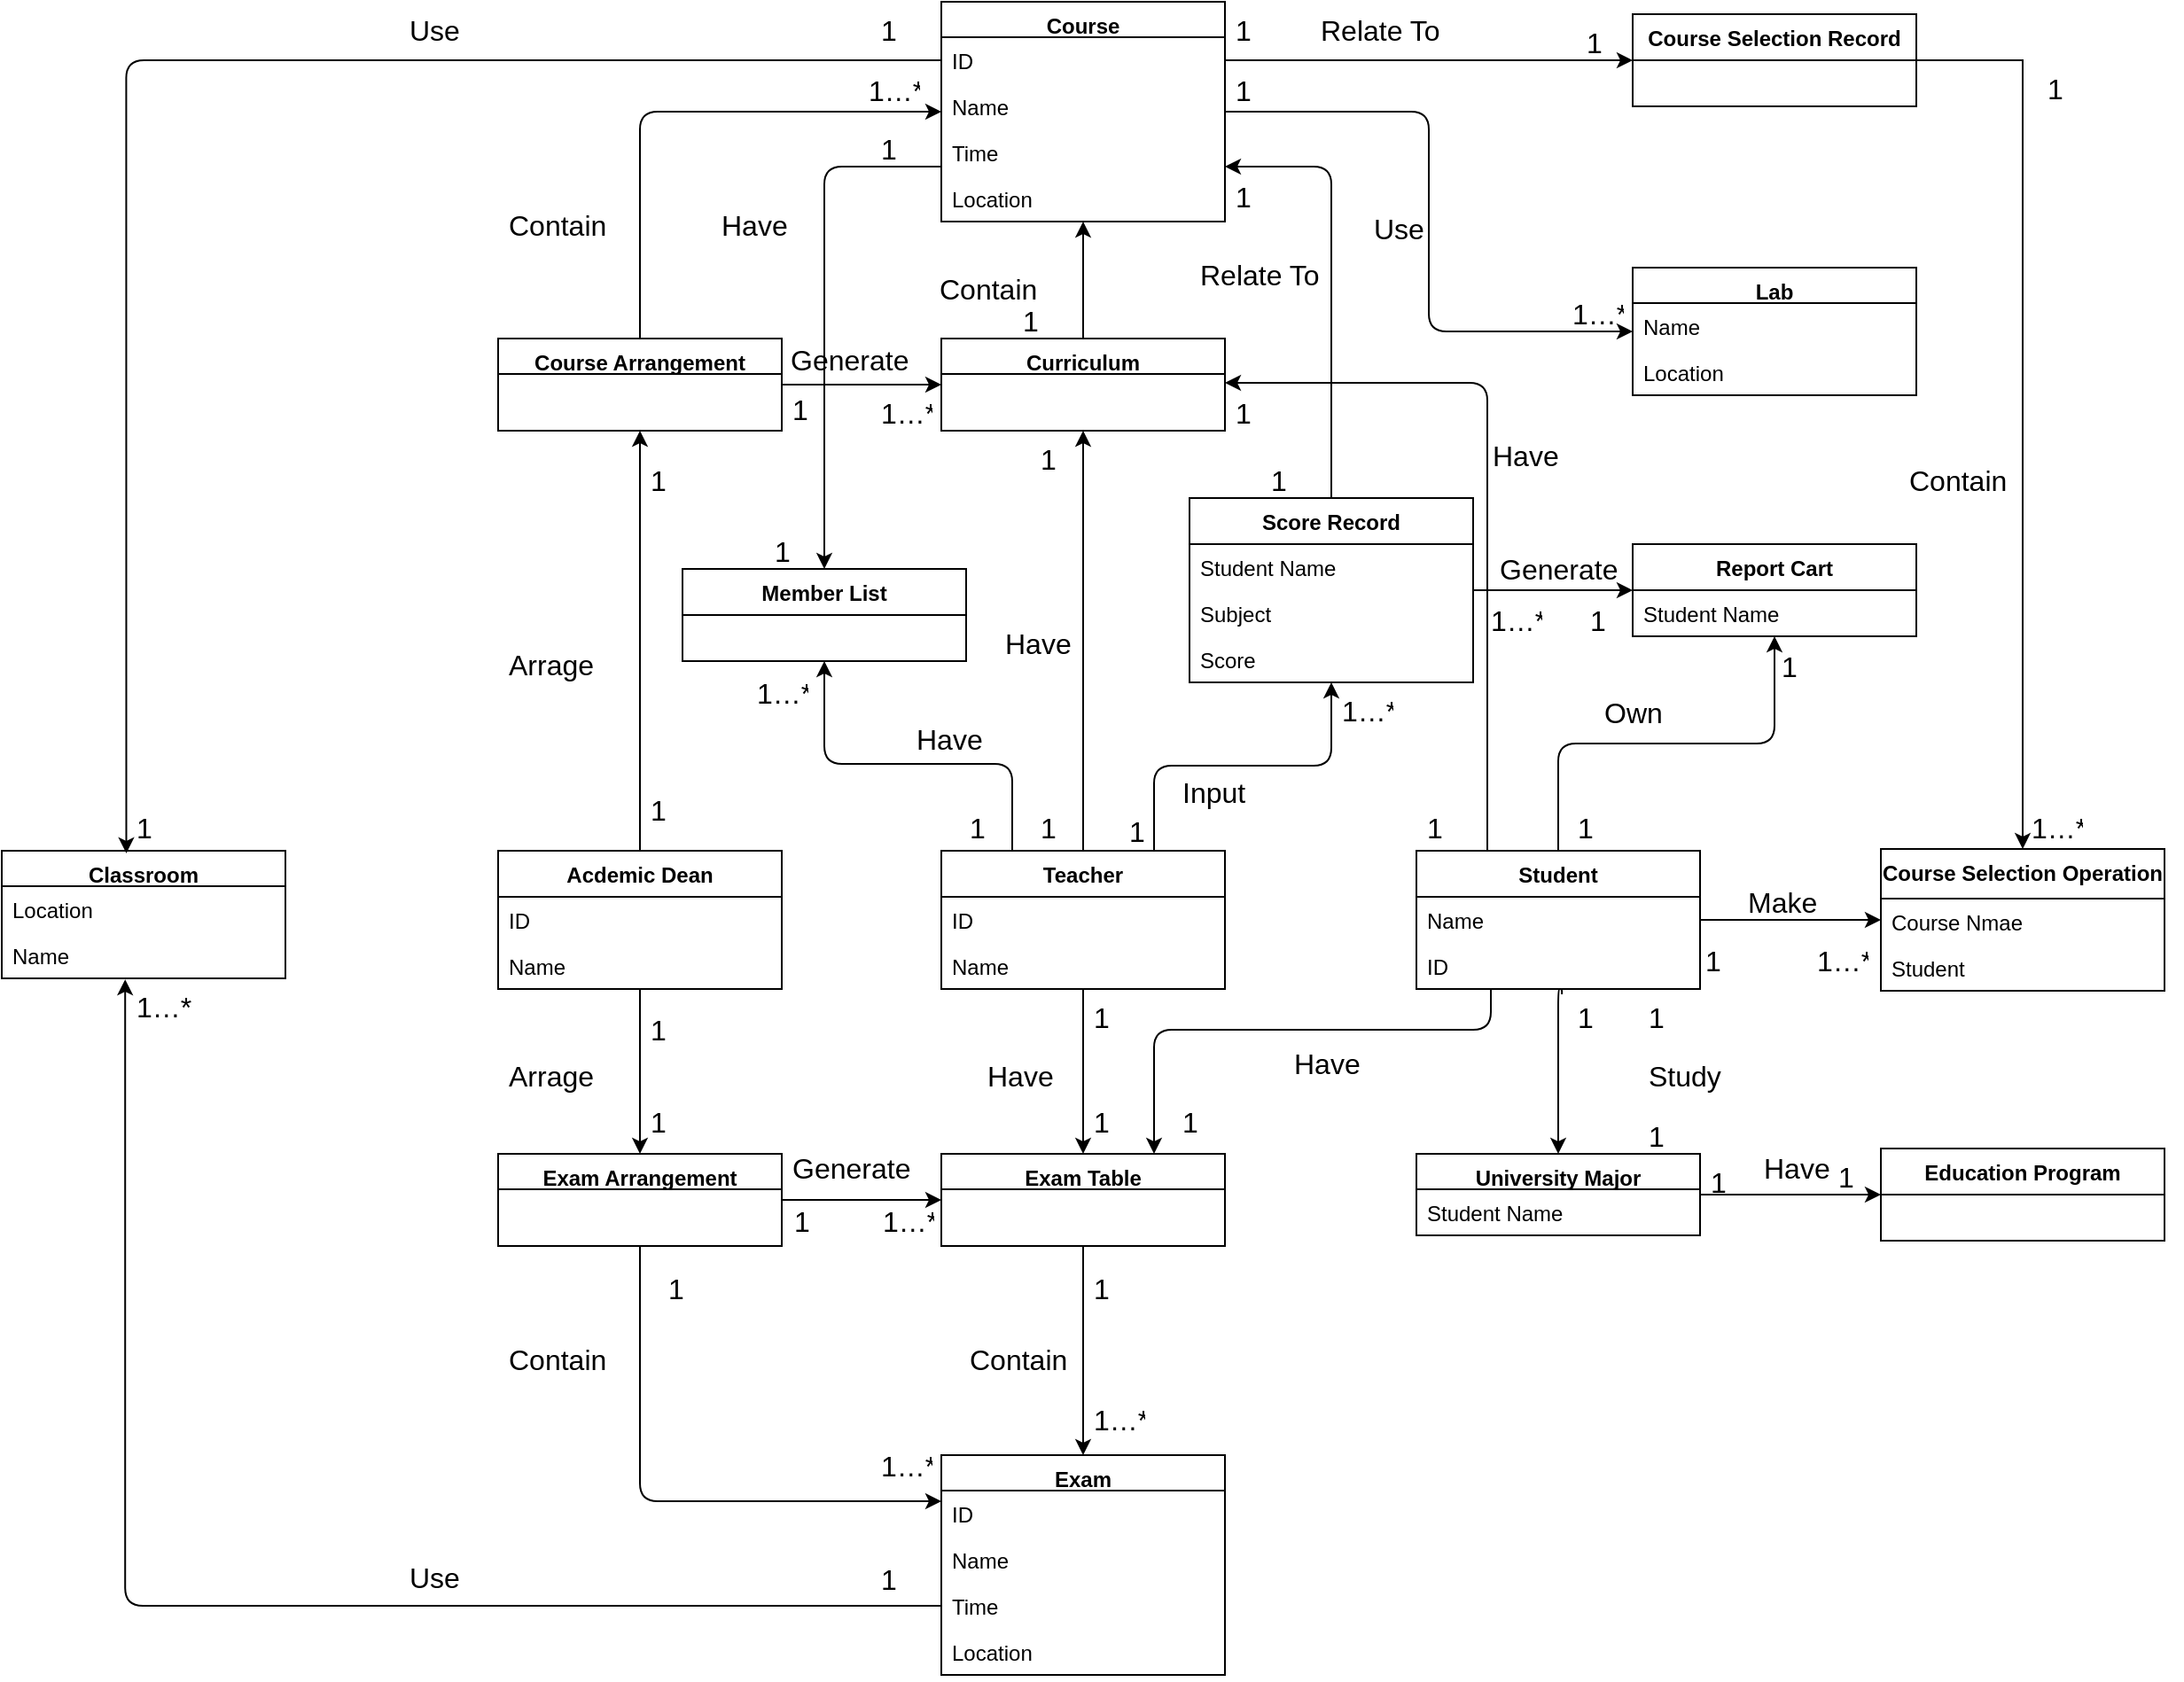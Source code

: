 <mxfile version="14.1.1" type="device" pages="3"><diagram id="dVDLOsT2JPbgpunFo724" name="Page-1"><mxGraphModel dx="833" dy="834" grid="1" gridSize="10" guides="1" tooltips="1" connect="1" arrows="1" fold="1" page="1" pageScale="1" pageWidth="827" pageHeight="1169" math="0" shadow="0"><root><mxCell id="0"/><mxCell id="1" parent="0"/><mxCell id="I5LCLd6X7irmzo5Fj_ic-94" style="edgeStyle=orthogonalEdgeStyle;rounded=1;orthogonalLoop=1;jettySize=auto;html=1;entryX=0.5;entryY=1;entryDx=0;entryDy=0;startArrow=none;startFill=0;" parent="1" source="I5LCLd6X7irmzo5Fj_ic-5" target="I5LCLd6X7irmzo5Fj_ic-20" edge="1"><mxGeometry relative="1" as="geometry"/></mxCell><mxCell id="I5LCLd6X7irmzo5Fj_ic-99" style="edgeStyle=orthogonalEdgeStyle;rounded=1;orthogonalLoop=1;jettySize=auto;html=1;entryX=0.75;entryY=0;entryDx=0;entryDy=0;startArrow=none;startFill=0;" parent="1" source="I5LCLd6X7irmzo5Fj_ic-5" target="I5LCLd6X7irmzo5Fj_ic-81" edge="1"><mxGeometry relative="1" as="geometry"><Array as="points"><mxPoint x="2110" y="660"/><mxPoint x="1920" y="660"/></Array></mxGeometry></mxCell><mxCell id="I5LCLd6X7irmzo5Fj_ic-102" style="edgeStyle=orthogonalEdgeStyle;rounded=1;orthogonalLoop=1;jettySize=auto;html=1;entryX=0;entryY=0.5;entryDx=0;entryDy=0;startArrow=none;startFill=0;" parent="1" source="I5LCLd6X7irmzo5Fj_ic-5" target="I5LCLd6X7irmzo5Fj_ic-15" edge="1"><mxGeometry relative="1" as="geometry"/></mxCell><mxCell id="I5LCLd6X7irmzo5Fj_ic-104" style="edgeStyle=orthogonalEdgeStyle;rounded=1;orthogonalLoop=1;jettySize=auto;html=1;entryX=0.5;entryY=0;entryDx=0;entryDy=0;startArrow=none;startFill=0;exitX=0.513;exitY=1.115;exitDx=0;exitDy=0;exitPerimeter=0;" parent="1" source="I5LCLd6X7irmzo5Fj_ic-133" target="I5LCLd6X7irmzo5Fj_ic-22" edge="1"><mxGeometry relative="1" as="geometry"><Array as="points"><mxPoint x="2150" y="637"/><mxPoint x="2148" y="637"/></Array></mxGeometry></mxCell><mxCell id="I5LCLd6X7irmzo5Fj_ic-5" value="Student" style="swimlane;fontStyle=1;align=center;verticalAlign=top;childLayout=stackLayout;horizontal=1;startSize=26;horizontalStack=0;resizeParent=1;resizeParentMax=0;resizeLast=0;collapsible=1;marginBottom=0;" parent="1" vertex="1"><mxGeometry x="2068" y="559" width="160" height="78" as="geometry"/></mxCell><mxCell id="I5LCLd6X7irmzo5Fj_ic-134" value="Name" style="text;strokeColor=none;fillColor=none;align=left;verticalAlign=top;spacingLeft=4;spacingRight=4;overflow=hidden;rotatable=0;points=[[0,0.5],[1,0.5]];portConstraint=eastwest;" parent="I5LCLd6X7irmzo5Fj_ic-5" vertex="1"><mxGeometry y="26" width="160" height="26" as="geometry"/></mxCell><mxCell id="I5LCLd6X7irmzo5Fj_ic-133" value="ID" style="text;strokeColor=none;fillColor=none;align=left;verticalAlign=top;spacingLeft=4;spacingRight=4;overflow=hidden;rotatable=0;points=[[0,0.5],[1,0.5]];portConstraint=eastwest;" parent="I5LCLd6X7irmzo5Fj_ic-5" vertex="1"><mxGeometry y="52" width="160" height="26" as="geometry"/></mxCell><mxCell id="I5LCLd6X7irmzo5Fj_ic-83" style="edgeStyle=orthogonalEdgeStyle;rounded=1;orthogonalLoop=1;jettySize=auto;html=1;entryX=0.5;entryY=1;entryDx=0;entryDy=0;startArrow=none;startFill=0;" parent="1" source="I5LCLd6X7irmzo5Fj_ic-6" target="I5LCLd6X7irmzo5Fj_ic-59" edge="1"><mxGeometry relative="1" as="geometry"/></mxCell><mxCell id="I5LCLd6X7irmzo5Fj_ic-84" style="edgeStyle=orthogonalEdgeStyle;rounded=1;orthogonalLoop=1;jettySize=auto;html=1;entryX=0.5;entryY=0;entryDx=0;entryDy=0;startArrow=none;startFill=0;" parent="1" source="I5LCLd6X7irmzo5Fj_ic-6" target="I5LCLd6X7irmzo5Fj_ic-13" edge="1"><mxGeometry relative="1" as="geometry"/></mxCell><mxCell id="I5LCLd6X7irmzo5Fj_ic-6" value="Acdemic Dean" style="swimlane;fontStyle=1;align=center;verticalAlign=top;childLayout=stackLayout;horizontal=1;startSize=26;horizontalStack=0;resizeParent=1;resizeParentMax=0;resizeLast=0;collapsible=1;marginBottom=0;" parent="1" vertex="1"><mxGeometry x="1550" y="559" width="160" height="78" as="geometry"/></mxCell><mxCell id="I5LCLd6X7irmzo5Fj_ic-127" value="ID" style="text;strokeColor=none;fillColor=none;align=left;verticalAlign=top;spacingLeft=4;spacingRight=4;overflow=hidden;rotatable=0;points=[[0,0.5],[1,0.5]];portConstraint=eastwest;" parent="I5LCLd6X7irmzo5Fj_ic-6" vertex="1"><mxGeometry y="26" width="160" height="26" as="geometry"/></mxCell><mxCell id="I5LCLd6X7irmzo5Fj_ic-128" value="Name" style="text;strokeColor=none;fillColor=none;align=left;verticalAlign=top;spacingLeft=4;spacingRight=4;overflow=hidden;rotatable=0;points=[[0,0.5],[1,0.5]];portConstraint=eastwest;" parent="I5LCLd6X7irmzo5Fj_ic-6" vertex="1"><mxGeometry y="52" width="160" height="26" as="geometry"/></mxCell><mxCell id="I5LCLd6X7irmzo5Fj_ic-91" style="edgeStyle=orthogonalEdgeStyle;rounded=1;orthogonalLoop=1;jettySize=auto;html=1;entryX=0.5;entryY=1;entryDx=0;entryDy=0;startArrow=none;startFill=0;" parent="1" source="I5LCLd6X7irmzo5Fj_ic-7" target="I5LCLd6X7irmzo5Fj_ic-82" edge="1"><mxGeometry relative="1" as="geometry"><Array as="points"><mxPoint x="1920" y="511"/><mxPoint x="2020" y="511"/></Array></mxGeometry></mxCell><mxCell id="I5LCLd6X7irmzo5Fj_ic-97" style="edgeStyle=orthogonalEdgeStyle;rounded=1;orthogonalLoop=1;jettySize=auto;html=1;entryX=0.5;entryY=1;entryDx=0;entryDy=0;startArrow=none;startFill=0;" parent="1" source="I5LCLd6X7irmzo5Fj_ic-7" target="I5LCLd6X7irmzo5Fj_ic-21" edge="1"><mxGeometry relative="1" as="geometry"><Array as="points"><mxPoint x="1840" y="510"/><mxPoint x="1734" y="510"/></Array></mxGeometry></mxCell><mxCell id="I5LCLd6X7irmzo5Fj_ic-98" style="edgeStyle=orthogonalEdgeStyle;rounded=1;orthogonalLoop=1;jettySize=auto;html=1;startArrow=none;startFill=0;" parent="1" source="I5LCLd6X7irmzo5Fj_ic-7" target="I5LCLd6X7irmzo5Fj_ic-81" edge="1"><mxGeometry relative="1" as="geometry"/></mxCell><mxCell id="I5LCLd6X7irmzo5Fj_ic-110" style="edgeStyle=orthogonalEdgeStyle;rounded=1;orthogonalLoop=1;jettySize=auto;html=1;entryX=0.5;entryY=1;entryDx=0;entryDy=0;startArrow=none;startFill=0;" parent="1" source="I5LCLd6X7irmzo5Fj_ic-7" target="I5LCLd6X7irmzo5Fj_ic-12" edge="1"><mxGeometry relative="1" as="geometry"/></mxCell><mxCell id="I5LCLd6X7irmzo5Fj_ic-7" value="Teacher" style="swimlane;fontStyle=1;align=center;verticalAlign=top;childLayout=stackLayout;horizontal=1;startSize=26;horizontalStack=0;resizeParent=1;resizeParentMax=0;resizeLast=0;collapsible=1;marginBottom=0;" parent="1" vertex="1"><mxGeometry x="1800" y="559" width="160" height="78" as="geometry"/></mxCell><mxCell id="I5LCLd6X7irmzo5Fj_ic-125" value="ID" style="text;strokeColor=none;fillColor=none;align=left;verticalAlign=top;spacingLeft=4;spacingRight=4;overflow=hidden;rotatable=0;points=[[0,0.5],[1,0.5]];portConstraint=eastwest;" parent="I5LCLd6X7irmzo5Fj_ic-7" vertex="1"><mxGeometry y="26" width="160" height="26" as="geometry"/></mxCell><mxCell id="I5LCLd6X7irmzo5Fj_ic-126" value="Name" style="text;strokeColor=none;fillColor=none;align=left;verticalAlign=top;spacingLeft=4;spacingRight=4;overflow=hidden;rotatable=0;points=[[0,0.5],[1,0.5]];portConstraint=eastwest;" parent="I5LCLd6X7irmzo5Fj_ic-7" vertex="1"><mxGeometry y="52" width="160" height="26" as="geometry"/></mxCell><mxCell id="I5LCLd6X7irmzo5Fj_ic-8" value="Classroom" style="swimlane;fontStyle=1;align=center;verticalAlign=top;childLayout=stackLayout;horizontal=1;startSize=20;horizontalStack=0;resizeParent=1;resizeParentMax=0;resizeLast=0;collapsible=1;marginBottom=0;" parent="1" vertex="1"><mxGeometry x="1270" y="559" width="160" height="72" as="geometry"/></mxCell><mxCell id="I5LCLd6X7irmzo5Fj_ic-142" value="Location" style="text;strokeColor=none;fillColor=none;align=left;verticalAlign=top;spacingLeft=4;spacingRight=4;overflow=hidden;rotatable=0;points=[[0,0.5],[1,0.5]];portConstraint=eastwest;" parent="I5LCLd6X7irmzo5Fj_ic-8" vertex="1"><mxGeometry y="20" width="160" height="26" as="geometry"/></mxCell><mxCell id="I5LCLd6X7irmzo5Fj_ic-141" value="Name" style="text;strokeColor=none;fillColor=none;align=left;verticalAlign=top;spacingLeft=4;spacingRight=4;overflow=hidden;rotatable=0;points=[[0,0.5],[1,0.5]];portConstraint=eastwest;" parent="I5LCLd6X7irmzo5Fj_ic-8" vertex="1"><mxGeometry y="46" width="160" height="26" as="geometry"/></mxCell><mxCell id="I5LCLd6X7irmzo5Fj_ic-9" value="Lab" style="swimlane;fontStyle=1;align=center;verticalAlign=top;childLayout=stackLayout;horizontal=1;startSize=20;horizontalStack=0;resizeParent=1;resizeParentMax=0;resizeLast=0;collapsible=1;marginBottom=0;" parent="1" vertex="1"><mxGeometry x="2190" y="230" width="160" height="72" as="geometry"/></mxCell><mxCell id="I5LCLd6X7irmzo5Fj_ic-124" value="Name" style="text;strokeColor=none;fillColor=none;align=left;verticalAlign=top;spacingLeft=4;spacingRight=4;overflow=hidden;rotatable=0;points=[[0,0.5],[1,0.5]];portConstraint=eastwest;" parent="I5LCLd6X7irmzo5Fj_ic-9" vertex="1"><mxGeometry y="20" width="160" height="26" as="geometry"/></mxCell><mxCell id="I5LCLd6X7irmzo5Fj_ic-118" value="Location" style="text;strokeColor=none;fillColor=none;align=left;verticalAlign=top;spacingLeft=4;spacingRight=4;overflow=hidden;rotatable=0;points=[[0,0.5],[1,0.5]];portConstraint=eastwest;" parent="I5LCLd6X7irmzo5Fj_ic-9" vertex="1"><mxGeometry y="46" width="160" height="26" as="geometry"/></mxCell><mxCell id="I5LCLd6X7irmzo5Fj_ic-105" style="edgeStyle=orthogonalEdgeStyle;rounded=1;orthogonalLoop=1;jettySize=auto;html=1;entryX=0;entryY=0.5;entryDx=0;entryDy=0;startArrow=none;startFill=0;exitX=1;exitY=0.5;exitDx=0;exitDy=0;" parent="1" source="I5LCLd6X7irmzo5Fj_ic-11" target="I5LCLd6X7irmzo5Fj_ic-9" edge="1"><mxGeometry relative="1" as="geometry"/></mxCell><mxCell id="I5LCLd6X7irmzo5Fj_ic-111" style="edgeStyle=orthogonalEdgeStyle;rounded=1;orthogonalLoop=1;jettySize=auto;html=1;exitX=0;exitY=0.75;exitDx=0;exitDy=0;entryX=0.5;entryY=0;entryDx=0;entryDy=0;startArrow=none;startFill=0;" parent="1" source="I5LCLd6X7irmzo5Fj_ic-11" target="I5LCLd6X7irmzo5Fj_ic-21" edge="1"><mxGeometry relative="1" as="geometry"/></mxCell><mxCell id="I5LCLd6X7irmzo5Fj_ic-11" value="Course" style="swimlane;fontStyle=1;align=center;verticalAlign=top;childLayout=stackLayout;horizontal=1;startSize=20;horizontalStack=0;resizeParent=1;resizeParentMax=0;resizeLast=0;collapsible=1;marginBottom=0;" parent="1" vertex="1"><mxGeometry x="1800" y="80" width="160" height="124" as="geometry"/></mxCell><mxCell id="I5LCLd6X7irmzo5Fj_ic-129" value="ID" style="text;strokeColor=none;fillColor=none;align=left;verticalAlign=top;spacingLeft=4;spacingRight=4;overflow=hidden;rotatable=0;points=[[0,0.5],[1,0.5]];portConstraint=eastwest;" parent="I5LCLd6X7irmzo5Fj_ic-11" vertex="1"><mxGeometry y="20" width="160" height="26" as="geometry"/></mxCell><mxCell id="I5LCLd6X7irmzo5Fj_ic-144" value="Name" style="text;strokeColor=none;fillColor=none;align=left;verticalAlign=top;spacingLeft=4;spacingRight=4;overflow=hidden;rotatable=0;points=[[0,0.5],[1,0.5]];portConstraint=eastwest;" parent="I5LCLd6X7irmzo5Fj_ic-11" vertex="1"><mxGeometry y="46" width="160" height="26" as="geometry"/></mxCell><mxCell id="I5LCLd6X7irmzo5Fj_ic-143" value="Time" style="text;strokeColor=none;fillColor=none;align=left;verticalAlign=top;spacingLeft=4;spacingRight=4;overflow=hidden;rotatable=0;points=[[0,0.5],[1,0.5]];portConstraint=eastwest;" parent="I5LCLd6X7irmzo5Fj_ic-11" vertex="1"><mxGeometry y="72" width="160" height="26" as="geometry"/></mxCell><mxCell id="I5LCLd6X7irmzo5Fj_ic-130" value="Location" style="text;strokeColor=none;fillColor=none;align=left;verticalAlign=top;spacingLeft=4;spacingRight=4;overflow=hidden;rotatable=0;points=[[0,0.5],[1,0.5]];portConstraint=eastwest;" parent="I5LCLd6X7irmzo5Fj_ic-11" vertex="1"><mxGeometry y="98" width="160" height="26" as="geometry"/></mxCell><mxCell id="I5LCLd6X7irmzo5Fj_ic-87" style="edgeStyle=orthogonalEdgeStyle;rounded=1;orthogonalLoop=1;jettySize=auto;html=1;entryX=0.5;entryY=1;entryDx=0;entryDy=0;startArrow=none;startFill=0;" parent="1" source="I5LCLd6X7irmzo5Fj_ic-12" target="I5LCLd6X7irmzo5Fj_ic-11" edge="1"><mxGeometry relative="1" as="geometry"/></mxCell><mxCell id="I5LCLd6X7irmzo5Fj_ic-12" value="Curriculum" style="swimlane;fontStyle=1;align=center;verticalAlign=top;childLayout=stackLayout;horizontal=1;startSize=20;horizontalStack=0;resizeParent=1;resizeParentMax=0;resizeLast=0;collapsible=1;marginBottom=0;" parent="1" vertex="1"><mxGeometry x="1800" y="270" width="160" height="52" as="geometry"/></mxCell><mxCell id="I5LCLd6X7irmzo5Fj_ic-86" style="edgeStyle=orthogonalEdgeStyle;rounded=1;orthogonalLoop=1;jettySize=auto;html=1;startArrow=none;startFill=0;exitX=0.5;exitY=1;exitDx=0;exitDy=0;" parent="1" source="I5LCLd6X7irmzo5Fj_ic-13" edge="1"><mxGeometry relative="1" as="geometry"><mxPoint x="1800" y="926" as="targetPoint"/><Array as="points"><mxPoint x="1630" y="926"/><mxPoint x="1800" y="926"/></Array></mxGeometry></mxCell><mxCell id="I5LCLd6X7irmzo5Fj_ic-89" style="edgeStyle=orthogonalEdgeStyle;rounded=1;orthogonalLoop=1;jettySize=auto;html=1;entryX=0;entryY=0.5;entryDx=0;entryDy=0;startArrow=none;startFill=0;" parent="1" source="I5LCLd6X7irmzo5Fj_ic-13" target="I5LCLd6X7irmzo5Fj_ic-81" edge="1"><mxGeometry relative="1" as="geometry"/></mxCell><mxCell id="I5LCLd6X7irmzo5Fj_ic-13" value="Exam Arrangement" style="swimlane;fontStyle=1;align=center;verticalAlign=top;childLayout=stackLayout;horizontal=1;startSize=20;horizontalStack=0;resizeParent=1;resizeParentMax=0;resizeLast=0;collapsible=1;marginBottom=0;" parent="1" vertex="1"><mxGeometry x="1550" y="730" width="160" height="52" as="geometry"/></mxCell><mxCell id="I5LCLd6X7irmzo5Fj_ic-17" value="Education Program" style="swimlane;fontStyle=1;align=center;verticalAlign=top;childLayout=stackLayout;horizontal=1;startSize=26;horizontalStack=0;resizeParent=1;resizeParentMax=0;resizeLast=0;collapsible=1;marginBottom=0;" parent="1" vertex="1"><mxGeometry x="2330" y="727" width="160" height="52" as="geometry"/></mxCell><mxCell id="I5LCLd6X7irmzo5Fj_ic-18" value="Exam" style="swimlane;fontStyle=1;align=center;verticalAlign=top;childLayout=stackLayout;horizontal=1;startSize=20;horizontalStack=0;resizeParent=1;resizeParentMax=0;resizeLast=0;collapsible=1;marginBottom=0;" parent="1" vertex="1"><mxGeometry x="1800" y="900" width="160" height="124" as="geometry"/></mxCell><mxCell id="I5LCLd6X7irmzo5Fj_ic-145" value="ID" style="text;strokeColor=none;fillColor=none;align=left;verticalAlign=top;spacingLeft=4;spacingRight=4;overflow=hidden;rotatable=0;points=[[0,0.5],[1,0.5]];portConstraint=eastwest;" parent="I5LCLd6X7irmzo5Fj_ic-18" vertex="1"><mxGeometry y="20" width="160" height="26" as="geometry"/></mxCell><mxCell id="I5LCLd6X7irmzo5Fj_ic-146" value="Name" style="text;strokeColor=none;fillColor=none;align=left;verticalAlign=top;spacingLeft=4;spacingRight=4;overflow=hidden;rotatable=0;points=[[0,0.5],[1,0.5]];portConstraint=eastwest;" parent="I5LCLd6X7irmzo5Fj_ic-18" vertex="1"><mxGeometry y="46" width="160" height="26" as="geometry"/></mxCell><mxCell id="I5LCLd6X7irmzo5Fj_ic-147" value="Time" style="text;strokeColor=none;fillColor=none;align=left;verticalAlign=top;spacingLeft=4;spacingRight=4;overflow=hidden;rotatable=0;points=[[0,0.5],[1,0.5]];portConstraint=eastwest;" parent="I5LCLd6X7irmzo5Fj_ic-18" vertex="1"><mxGeometry y="72" width="160" height="26" as="geometry"/></mxCell><mxCell id="I5LCLd6X7irmzo5Fj_ic-148" value="Location" style="text;strokeColor=none;fillColor=none;align=left;verticalAlign=top;spacingLeft=4;spacingRight=4;overflow=hidden;rotatable=0;points=[[0,0.5],[1,0.5]];portConstraint=eastwest;" parent="I5LCLd6X7irmzo5Fj_ic-18" vertex="1"><mxGeometry y="98" width="160" height="26" as="geometry"/></mxCell><mxCell id="I5LCLd6X7irmzo5Fj_ic-20" value="Report Cart" style="swimlane;fontStyle=1;align=center;verticalAlign=top;childLayout=stackLayout;horizontal=1;startSize=26;horizontalStack=0;resizeParent=1;resizeParentMax=0;resizeLast=0;collapsible=1;marginBottom=0;" parent="1" vertex="1"><mxGeometry x="2190" y="386" width="160" height="52" as="geometry"/></mxCell><mxCell id="I5LCLd6X7irmzo5Fj_ic-135" value="Student Name" style="text;strokeColor=none;fillColor=none;align=left;verticalAlign=top;spacingLeft=4;spacingRight=4;overflow=hidden;rotatable=0;points=[[0,0.5],[1,0.5]];portConstraint=eastwest;" parent="I5LCLd6X7irmzo5Fj_ic-20" vertex="1"><mxGeometry y="26" width="160" height="26" as="geometry"/></mxCell><mxCell id="I5LCLd6X7irmzo5Fj_ic-21" value="Member List" style="swimlane;fontStyle=1;align=center;verticalAlign=top;childLayout=stackLayout;horizontal=1;startSize=26;horizontalStack=0;resizeParent=1;resizeParentMax=0;resizeLast=0;collapsible=1;marginBottom=0;" parent="1" vertex="1"><mxGeometry x="1654" y="400" width="160" height="52" as="geometry"/></mxCell><mxCell id="I5LCLd6X7irmzo5Fj_ic-101" style="edgeStyle=orthogonalEdgeStyle;rounded=1;orthogonalLoop=1;jettySize=auto;html=1;entryX=0;entryY=0.5;entryDx=0;entryDy=0;startArrow=none;startFill=0;" parent="1" source="I5LCLd6X7irmzo5Fj_ic-22" target="I5LCLd6X7irmzo5Fj_ic-17" edge="1"><mxGeometry relative="1" as="geometry"/></mxCell><mxCell id="I5LCLd6X7irmzo5Fj_ic-22" value="University Major" style="swimlane;fontStyle=1;align=center;verticalAlign=top;childLayout=stackLayout;horizontal=1;startSize=20;horizontalStack=0;resizeParent=1;resizeParentMax=0;resizeLast=0;collapsible=1;marginBottom=0;" parent="1" vertex="1"><mxGeometry x="2068" y="730" width="160" height="46" as="geometry"/></mxCell><mxCell id="I5LCLd6X7irmzo5Fj_ic-149" value="Student Name" style="text;strokeColor=none;fillColor=none;align=left;verticalAlign=top;spacingLeft=4;spacingRight=4;overflow=hidden;rotatable=0;points=[[0,0.5],[1,0.5]];portConstraint=eastwest;" parent="I5LCLd6X7irmzo5Fj_ic-22" vertex="1"><mxGeometry y="20" width="160" height="26" as="geometry"/></mxCell><mxCell id="I5LCLd6X7irmzo5Fj_ic-85" style="edgeStyle=orthogonalEdgeStyle;rounded=1;orthogonalLoop=1;jettySize=auto;html=1;entryX=0;entryY=0.5;entryDx=0;entryDy=0;startArrow=none;startFill=0;exitX=0.5;exitY=0;exitDx=0;exitDy=0;" parent="1" source="I5LCLd6X7irmzo5Fj_ic-59" target="I5LCLd6X7irmzo5Fj_ic-11" edge="1"><mxGeometry relative="1" as="geometry"/></mxCell><mxCell id="I5LCLd6X7irmzo5Fj_ic-90" style="edgeStyle=orthogonalEdgeStyle;rounded=1;orthogonalLoop=1;jettySize=auto;html=1;entryX=0;entryY=0.5;entryDx=0;entryDy=0;startArrow=none;startFill=0;" parent="1" source="I5LCLd6X7irmzo5Fj_ic-59" target="I5LCLd6X7irmzo5Fj_ic-12" edge="1"><mxGeometry relative="1" as="geometry"/></mxCell><mxCell id="I5LCLd6X7irmzo5Fj_ic-59" value="Course Arrangement" style="swimlane;fontStyle=1;align=center;verticalAlign=top;childLayout=stackLayout;horizontal=1;startSize=20;horizontalStack=0;resizeParent=1;resizeParentMax=0;resizeLast=0;collapsible=1;marginBottom=0;" parent="1" vertex="1"><mxGeometry x="1550" y="270" width="160" height="52" as="geometry"/></mxCell><mxCell id="I5LCLd6X7irmzo5Fj_ic-15" value="Course Selection Operation" style="swimlane;fontStyle=1;align=center;verticalAlign=top;childLayout=stackLayout;horizontal=1;startSize=28;horizontalStack=0;resizeParent=1;resizeParentMax=0;resizeLast=0;collapsible=1;marginBottom=0;" parent="1" vertex="1"><mxGeometry x="2330" y="558" width="160" height="80" as="geometry"/></mxCell><mxCell id="I5LCLd6X7irmzo5Fj_ic-139" value="Course Nmae" style="text;strokeColor=none;fillColor=none;align=left;verticalAlign=top;spacingLeft=4;spacingRight=4;overflow=hidden;rotatable=0;points=[[0,0.5],[1,0.5]];portConstraint=eastwest;" parent="I5LCLd6X7irmzo5Fj_ic-15" vertex="1"><mxGeometry y="28" width="160" height="26" as="geometry"/></mxCell><mxCell id="I5LCLd6X7irmzo5Fj_ic-140" value="Student" style="text;strokeColor=none;fillColor=none;align=left;verticalAlign=top;spacingLeft=4;spacingRight=4;overflow=hidden;rotatable=0;points=[[0,0.5],[1,0.5]];portConstraint=eastwest;" parent="I5LCLd6X7irmzo5Fj_ic-15" vertex="1"><mxGeometry y="54" width="160" height="26" as="geometry"/></mxCell><mxCell id="I5LCLd6X7irmzo5Fj_ic-88" style="edgeStyle=orthogonalEdgeStyle;rounded=1;orthogonalLoop=1;jettySize=auto;html=1;entryX=0.5;entryY=0;entryDx=0;entryDy=0;startArrow=none;startFill=0;" parent="1" source="I5LCLd6X7irmzo5Fj_ic-81" target="I5LCLd6X7irmzo5Fj_ic-18" edge="1"><mxGeometry relative="1" as="geometry"/></mxCell><mxCell id="I5LCLd6X7irmzo5Fj_ic-81" value="Exam Table" style="swimlane;fontStyle=1;align=center;verticalAlign=top;childLayout=stackLayout;horizontal=1;startSize=20;horizontalStack=0;resizeParent=1;resizeParentMax=0;resizeLast=0;collapsible=1;marginBottom=0;" parent="1" vertex="1"><mxGeometry x="1800" y="730" width="160" height="52" as="geometry"/></mxCell><mxCell id="I5LCLd6X7irmzo5Fj_ic-93" style="edgeStyle=orthogonalEdgeStyle;rounded=1;orthogonalLoop=1;jettySize=auto;html=1;entryX=0;entryY=0.5;entryDx=0;entryDy=0;startArrow=none;startFill=0;" parent="1" source="I5LCLd6X7irmzo5Fj_ic-82" target="I5LCLd6X7irmzo5Fj_ic-20" edge="1"><mxGeometry relative="1" as="geometry"/></mxCell><mxCell id="I5LCLd6X7irmzo5Fj_ic-112" style="edgeStyle=orthogonalEdgeStyle;rounded=1;orthogonalLoop=1;jettySize=auto;html=1;entryX=1;entryY=0.75;entryDx=0;entryDy=0;startArrow=none;startFill=0;" parent="1" source="I5LCLd6X7irmzo5Fj_ic-82" target="I5LCLd6X7irmzo5Fj_ic-11" edge="1"><mxGeometry relative="1" as="geometry"/></mxCell><mxCell id="I5LCLd6X7irmzo5Fj_ic-82" value="Score Record" style="swimlane;fontStyle=1;align=center;verticalAlign=top;childLayout=stackLayout;horizontal=1;startSize=26;horizontalStack=0;resizeParent=1;resizeParentMax=0;resizeLast=0;collapsible=1;marginBottom=0;" parent="1" vertex="1"><mxGeometry x="1940" y="360" width="160" height="104" as="geometry"/></mxCell><mxCell id="I5LCLd6X7irmzo5Fj_ic-136" value="Student Name" style="text;strokeColor=none;fillColor=none;align=left;verticalAlign=top;spacingLeft=4;spacingRight=4;overflow=hidden;rotatable=0;points=[[0,0.5],[1,0.5]];portConstraint=eastwest;" parent="I5LCLd6X7irmzo5Fj_ic-82" vertex="1"><mxGeometry y="26" width="160" height="26" as="geometry"/></mxCell><mxCell id="I5LCLd6X7irmzo5Fj_ic-137" value="Subject" style="text;strokeColor=none;fillColor=none;align=left;verticalAlign=top;spacingLeft=4;spacingRight=4;overflow=hidden;rotatable=0;points=[[0,0.5],[1,0.5]];portConstraint=eastwest;" parent="I5LCLd6X7irmzo5Fj_ic-82" vertex="1"><mxGeometry y="52" width="160" height="26" as="geometry"/></mxCell><mxCell id="I5LCLd6X7irmzo5Fj_ic-138" value="Score" style="text;strokeColor=none;fillColor=none;align=left;verticalAlign=top;spacingLeft=4;spacingRight=4;overflow=hidden;rotatable=0;points=[[0,0.5],[1,0.5]];portConstraint=eastwest;" parent="I5LCLd6X7irmzo5Fj_ic-82" vertex="1"><mxGeometry y="78" width="160" height="26" as="geometry"/></mxCell><mxCell id="I5LCLd6X7irmzo5Fj_ic-119" style="edgeStyle=orthogonalEdgeStyle;rounded=1;orthogonalLoop=1;jettySize=auto;html=1;startArrow=none;startFill=0;exitX=0.25;exitY=0;exitDx=0;exitDy=0;" parent="1" source="I5LCLd6X7irmzo5Fj_ic-5" edge="1"><mxGeometry relative="1" as="geometry"><mxPoint x="2148.0" y="543.5" as="sourcePoint"/><mxPoint x="1960" y="295" as="targetPoint"/><Array as="points"><mxPoint x="2108" y="295"/><mxPoint x="1960" y="295"/></Array></mxGeometry></mxCell><mxCell id="I5LCLd6X7irmzo5Fj_ic-150" value="Use" style="text;strokeColor=none;fillColor=none;align=left;verticalAlign=top;spacingLeft=4;spacingRight=4;overflow=hidden;rotatable=0;points=[[0,0.5],[1,0.5]];portConstraint=eastwest;fontSize=16;" parent="1" vertex="1"><mxGeometry x="1494" y="80" width="160" height="26" as="geometry"/></mxCell><mxCell id="I5LCLd6X7irmzo5Fj_ic-151" style="edgeStyle=orthogonalEdgeStyle;rounded=1;orthogonalLoop=1;jettySize=auto;html=1;exitX=0;exitY=0.5;exitDx=0;exitDy=0;startArrow=none;startFill=0;fontSize=16;entryX=0.439;entryY=0.02;entryDx=0;entryDy=0;entryPerimeter=0;" parent="1" source="I5LCLd6X7irmzo5Fj_ic-129" target="I5LCLd6X7irmzo5Fj_ic-8" edge="1"><mxGeometry relative="1" as="geometry"><Array as="points"><mxPoint x="1340" y="113"/></Array></mxGeometry></mxCell><mxCell id="I5LCLd6X7irmzo5Fj_ic-152" style="edgeStyle=orthogonalEdgeStyle;rounded=1;orthogonalLoop=1;jettySize=auto;html=1;startArrow=none;startFill=0;fontSize=16;entryX=0.435;entryY=1.022;entryDx=0;entryDy=0;entryPerimeter=0;" parent="1" source="I5LCLd6X7irmzo5Fj_ic-147" target="I5LCLd6X7irmzo5Fj_ic-141" edge="1"><mxGeometry relative="1" as="geometry"><mxPoint x="1340" y="640.0" as="targetPoint"/></mxGeometry></mxCell><mxCell id="I5LCLd6X7irmzo5Fj_ic-153" value="Use" style="text;strokeColor=none;fillColor=none;align=left;verticalAlign=top;spacingLeft=4;spacingRight=4;overflow=hidden;rotatable=0;points=[[0,0.5],[1,0.5]];portConstraint=eastwest;fontSize=16;" parent="1" vertex="1"><mxGeometry x="1494" y="953" width="160" height="26" as="geometry"/></mxCell><mxCell id="I5LCLd6X7irmzo5Fj_ic-155" value="1" style="text;strokeColor=none;fillColor=none;align=left;verticalAlign=top;spacingLeft=4;spacingRight=4;overflow=hidden;rotatable=0;points=[[0,0.5],[1,0.5]];portConstraint=eastwest;fontSize=16;" parent="1" vertex="1"><mxGeometry x="1340" y="530" width="40" height="26" as="geometry"/></mxCell><mxCell id="I5LCLd6X7irmzo5Fj_ic-156" value="1" style="text;strokeColor=none;fillColor=none;align=left;verticalAlign=top;spacingLeft=4;spacingRight=4;overflow=hidden;rotatable=0;points=[[0,0.5],[1,0.5]];portConstraint=eastwest;fontSize=16;" parent="1" vertex="1"><mxGeometry x="1760" y="80" width="40" height="26" as="geometry"/></mxCell><mxCell id="I5LCLd6X7irmzo5Fj_ic-157" value="1" style="text;strokeColor=none;fillColor=none;align=left;verticalAlign=top;spacingLeft=4;spacingRight=4;overflow=hidden;rotatable=0;points=[[0,0.5],[1,0.5]];portConstraint=eastwest;fontSize=16;" parent="1" vertex="1"><mxGeometry x="1760" y="954" width="40" height="26" as="geometry"/></mxCell><mxCell id="I5LCLd6X7irmzo5Fj_ic-158" value="1…*" style="text;strokeColor=none;fillColor=none;align=left;verticalAlign=top;spacingLeft=4;spacingRight=4;overflow=hidden;rotatable=0;points=[[0,0.5],[1,0.5]];portConstraint=eastwest;fontSize=16;" parent="1" vertex="1"><mxGeometry x="1340" y="631" width="70" height="26" as="geometry"/></mxCell><mxCell id="I5LCLd6X7irmzo5Fj_ic-159" value="Contain" style="text;strokeColor=none;fillColor=none;align=left;verticalAlign=top;spacingLeft=4;spacingRight=4;overflow=hidden;rotatable=0;points=[[0,0.5],[1,0.5]];portConstraint=eastwest;fontSize=16;" parent="1" vertex="1"><mxGeometry x="1550" y="190" width="160" height="26" as="geometry"/></mxCell><mxCell id="I5LCLd6X7irmzo5Fj_ic-160" value="Contain" style="text;strokeColor=none;fillColor=none;align=left;verticalAlign=top;spacingLeft=4;spacingRight=4;overflow=hidden;rotatable=0;points=[[0,0.5],[1,0.5]];portConstraint=eastwest;fontSize=16;" parent="1" vertex="1"><mxGeometry x="1550" y="830" width="160" height="26" as="geometry"/></mxCell><mxCell id="I5LCLd6X7irmzo5Fj_ic-161" value="Arrage" style="text;strokeColor=none;fillColor=none;align=left;verticalAlign=top;spacingLeft=4;spacingRight=4;overflow=hidden;rotatable=0;points=[[0,0.5],[1,0.5]];portConstraint=eastwest;fontSize=16;" parent="1" vertex="1"><mxGeometry x="1550" y="438" width="160" height="26" as="geometry"/></mxCell><mxCell id="I5LCLd6X7irmzo5Fj_ic-162" value="Arrage" style="text;strokeColor=none;fillColor=none;align=left;verticalAlign=top;spacingLeft=4;spacingRight=4;overflow=hidden;rotatable=0;points=[[0,0.5],[1,0.5]];portConstraint=eastwest;fontSize=16;" parent="1" vertex="1"><mxGeometry x="1550" y="670" width="160" height="26" as="geometry"/></mxCell><mxCell id="I5LCLd6X7irmzo5Fj_ic-163" value="1…*" style="text;strokeColor=none;fillColor=none;align=left;verticalAlign=top;spacingLeft=4;spacingRight=4;overflow=hidden;rotatable=0;points=[[0,0.5],[1,0.5]];portConstraint=eastwest;fontSize=16;" parent="1" vertex="1"><mxGeometry x="1760" y="890" width="40" height="26" as="geometry"/></mxCell><mxCell id="I5LCLd6X7irmzo5Fj_ic-164" value="1" style="text;strokeColor=none;fillColor=none;align=left;verticalAlign=top;spacingLeft=4;spacingRight=4;overflow=hidden;rotatable=0;points=[[0,0.5],[1,0.5]];portConstraint=eastwest;fontSize=16;" parent="1" vertex="1"><mxGeometry x="1640" y="790" width="40" height="26" as="geometry"/></mxCell><mxCell id="I5LCLd6X7irmzo5Fj_ic-167" value="1…*" style="text;strokeColor=none;fillColor=none;align=left;verticalAlign=top;spacingLeft=4;spacingRight=4;overflow=hidden;rotatable=0;points=[[0,0.5],[1,0.5]];portConstraint=eastwest;fontSize=16;" parent="1" vertex="1"><mxGeometry x="1753" y="114" width="40" height="26" as="geometry"/></mxCell><mxCell id="I5LCLd6X7irmzo5Fj_ic-169" value="1" style="text;strokeColor=none;fillColor=none;align=left;verticalAlign=top;spacingLeft=4;spacingRight=4;overflow=hidden;rotatable=0;points=[[0,0.5],[1,0.5]];portConstraint=eastwest;fontSize=16;" parent="1" vertex="1"><mxGeometry x="1630" y="644" width="40" height="26" as="geometry"/></mxCell><mxCell id="I5LCLd6X7irmzo5Fj_ic-170" value="1" style="text;strokeColor=none;fillColor=none;align=left;verticalAlign=top;spacingLeft=4;spacingRight=4;overflow=hidden;rotatable=0;points=[[0,0.5],[1,0.5]];portConstraint=eastwest;fontSize=16;" parent="1" vertex="1"><mxGeometry x="1630" y="696" width="40" height="26" as="geometry"/></mxCell><mxCell id="I5LCLd6X7irmzo5Fj_ic-171" value="1" style="text;strokeColor=none;fillColor=none;align=left;verticalAlign=top;spacingLeft=4;spacingRight=4;overflow=hidden;rotatable=0;points=[[0,0.5],[1,0.5]];portConstraint=eastwest;fontSize=16;" parent="1" vertex="1"><mxGeometry x="1630" y="334" width="40" height="26" as="geometry"/></mxCell><mxCell id="I5LCLd6X7irmzo5Fj_ic-172" value="1" style="text;strokeColor=none;fillColor=none;align=left;verticalAlign=top;spacingLeft=4;spacingRight=4;overflow=hidden;rotatable=0;points=[[0,0.5],[1,0.5]];portConstraint=eastwest;fontSize=16;" parent="1" vertex="1"><mxGeometry x="1630" y="520" width="40" height="26" as="geometry"/></mxCell><mxCell id="I5LCLd6X7irmzo5Fj_ic-173" value="Have" style="text;strokeColor=none;fillColor=none;align=left;verticalAlign=top;spacingLeft=4;spacingRight=4;overflow=hidden;rotatable=0;points=[[0,0.5],[1,0.5]];portConstraint=eastwest;fontSize=16;" parent="1" vertex="1"><mxGeometry x="1780" y="480" width="160" height="26" as="geometry"/></mxCell><mxCell id="I5LCLd6X7irmzo5Fj_ic-174" value="1" style="text;strokeColor=none;fillColor=none;align=left;verticalAlign=top;spacingLeft=4;spacingRight=4;overflow=hidden;rotatable=0;points=[[0,0.5],[1,0.5]];portConstraint=eastwest;fontSize=16;" parent="1" vertex="1"><mxGeometry x="1760" y="147" width="40" height="26" as="geometry"/></mxCell><mxCell id="I5LCLd6X7irmzo5Fj_ic-176" value="1…*" style="text;strokeColor=none;fillColor=none;align=left;verticalAlign=top;spacingLeft=4;spacingRight=4;overflow=hidden;rotatable=0;points=[[0,0.5],[1,0.5]];portConstraint=eastwest;fontSize=16;" parent="1" vertex="1"><mxGeometry x="1690" y="454" width="40" height="26" as="geometry"/></mxCell><mxCell id="I5LCLd6X7irmzo5Fj_ic-177" value="1" style="text;strokeColor=none;fillColor=none;align=left;verticalAlign=top;spacingLeft=4;spacingRight=4;overflow=hidden;rotatable=0;points=[[0,0.5],[1,0.5]];portConstraint=eastwest;fontSize=16;" parent="1" vertex="1"><mxGeometry x="1810" y="530" width="40" height="26" as="geometry"/></mxCell><mxCell id="I5LCLd6X7irmzo5Fj_ic-179" value="1…*" style="text;strokeColor=none;fillColor=none;align=left;verticalAlign=top;spacingLeft=4;spacingRight=4;overflow=hidden;rotatable=0;points=[[0,0.5],[1,0.5]];portConstraint=eastwest;fontSize=16;" parent="1" vertex="1"><mxGeometry x="1880" y="864" width="40" height="26" as="geometry"/></mxCell><mxCell id="I5LCLd6X7irmzo5Fj_ic-180" value="1" style="text;strokeColor=none;fillColor=none;align=left;verticalAlign=top;spacingLeft=4;spacingRight=4;overflow=hidden;rotatable=0;points=[[0,0.5],[1,0.5]];portConstraint=eastwest;fontSize=16;" parent="1" vertex="1"><mxGeometry x="1850" y="530" width="40" height="26" as="geometry"/></mxCell><mxCell id="I5LCLd6X7irmzo5Fj_ic-181" value="1" style="text;strokeColor=none;fillColor=none;align=left;verticalAlign=top;spacingLeft=4;spacingRight=4;overflow=hidden;rotatable=0;points=[[0,0.5],[1,0.5]];portConstraint=eastwest;fontSize=16;" parent="1" vertex="1"><mxGeometry x="1900" y="532" width="40" height="26" as="geometry"/></mxCell><mxCell id="I5LCLd6X7irmzo5Fj_ic-182" value="Have" style="text;strokeColor=none;fillColor=none;align=left;verticalAlign=top;spacingLeft=4;spacingRight=4;overflow=hidden;rotatable=0;points=[[0,0.5],[1,0.5]];portConstraint=eastwest;fontSize=16;" parent="1" vertex="1"><mxGeometry x="1830" y="426" width="160" height="26" as="geometry"/></mxCell><mxCell id="I5LCLd6X7irmzo5Fj_ic-183" value="1…*" style="text;strokeColor=none;fillColor=none;align=left;verticalAlign=top;spacingLeft=4;spacingRight=4;overflow=hidden;rotatable=0;points=[[0,0.5],[1,0.5]];portConstraint=eastwest;fontSize=16;" parent="1" vertex="1"><mxGeometry x="2020" y="464" width="40" height="26" as="geometry"/></mxCell><mxCell id="I5LCLd6X7irmzo5Fj_ic-184" value="1…*" style="text;strokeColor=none;fillColor=none;align=left;verticalAlign=top;spacingLeft=4;spacingRight=4;overflow=hidden;rotatable=0;points=[[0,0.5],[1,0.5]];portConstraint=eastwest;fontSize=16;" parent="1" vertex="1"><mxGeometry x="1760" y="296" width="40" height="26" as="geometry"/></mxCell><mxCell id="I5LCLd6X7irmzo5Fj_ic-185" value="1" style="text;strokeColor=none;fillColor=none;align=left;verticalAlign=top;spacingLeft=4;spacingRight=4;overflow=hidden;rotatable=0;points=[[0,0.5],[1,0.5]];portConstraint=eastwest;fontSize=16;" parent="1" vertex="1"><mxGeometry x="1840" y="244" width="40" height="26" as="geometry"/></mxCell><mxCell id="I5LCLd6X7irmzo5Fj_ic-186" value="Contain" style="text;strokeColor=none;fillColor=none;align=left;verticalAlign=top;spacingLeft=4;spacingRight=4;overflow=hidden;rotatable=0;points=[[0,0.5],[1,0.5]];portConstraint=eastwest;fontSize=16;" parent="1" vertex="1"><mxGeometry x="1793" y="226" width="160" height="26" as="geometry"/></mxCell><mxCell id="I5LCLd6X7irmzo5Fj_ic-187" value="Contain" style="text;strokeColor=none;fillColor=none;align=left;verticalAlign=top;spacingLeft=4;spacingRight=4;overflow=hidden;rotatable=0;points=[[0,0.5],[1,0.5]];portConstraint=eastwest;fontSize=16;" parent="1" vertex="1"><mxGeometry x="1810" y="830" width="160" height="26" as="geometry"/></mxCell><mxCell id="I5LCLd6X7irmzo5Fj_ic-189" value="1" style="text;strokeColor=none;fillColor=none;align=left;verticalAlign=top;spacingLeft=4;spacingRight=4;overflow=hidden;rotatable=0;points=[[0,0.5],[1,0.5]];portConstraint=eastwest;fontSize=16;" parent="1" vertex="1"><mxGeometry x="1880" y="790" width="40" height="26" as="geometry"/></mxCell><mxCell id="I5LCLd6X7irmzo5Fj_ic-190" value="1" style="text;strokeColor=none;fillColor=none;align=left;verticalAlign=top;spacingLeft=4;spacingRight=4;overflow=hidden;rotatable=0;points=[[0,0.5],[1,0.5]];portConstraint=eastwest;fontSize=16;" parent="1" vertex="1"><mxGeometry x="1880" y="637" width="40" height="26" as="geometry"/></mxCell><mxCell id="I5LCLd6X7irmzo5Fj_ic-191" value="1" style="text;strokeColor=none;fillColor=none;align=left;verticalAlign=top;spacingLeft=4;spacingRight=4;overflow=hidden;rotatable=0;points=[[0,0.5],[1,0.5]];portConstraint=eastwest;fontSize=16;" parent="1" vertex="1"><mxGeometry x="2153" y="637" width="40" height="26" as="geometry"/></mxCell><mxCell id="I5LCLd6X7irmzo5Fj_ic-192" value="1" style="text;strokeColor=none;fillColor=none;align=left;verticalAlign=top;spacingLeft=4;spacingRight=4;overflow=hidden;rotatable=0;points=[[0,0.5],[1,0.5]];portConstraint=eastwest;fontSize=16;" parent="1" vertex="1"><mxGeometry x="1880" y="696" width="40" height="26" as="geometry"/></mxCell><mxCell id="I5LCLd6X7irmzo5Fj_ic-193" value="1" style="text;strokeColor=none;fillColor=none;align=left;verticalAlign=top;spacingLeft=4;spacingRight=4;overflow=hidden;rotatable=0;points=[[0,0.5],[1,0.5]];portConstraint=eastwest;fontSize=16;" parent="1" vertex="1"><mxGeometry x="1930" y="696" width="40" height="26" as="geometry"/></mxCell><mxCell id="I5LCLd6X7irmzo5Fj_ic-194" value="1" style="text;strokeColor=none;fillColor=none;align=left;verticalAlign=top;spacingLeft=4;spacingRight=4;overflow=hidden;rotatable=0;points=[[0,0.5],[1,0.5]];portConstraint=eastwest;fontSize=16;" parent="1" vertex="1"><mxGeometry x="2193" y="637" width="40" height="26" as="geometry"/></mxCell><mxCell id="I5LCLd6X7irmzo5Fj_ic-195" value="1" style="text;strokeColor=none;fillColor=none;align=left;verticalAlign=top;spacingLeft=4;spacingRight=4;overflow=hidden;rotatable=0;points=[[0,0.5],[1,0.5]];portConstraint=eastwest;fontSize=16;" parent="1" vertex="1"><mxGeometry x="2193" y="704" width="40" height="26" as="geometry"/></mxCell><mxCell id="I5LCLd6X7irmzo5Fj_ic-196" value="1" style="text;strokeColor=none;fillColor=none;align=left;verticalAlign=top;spacingLeft=4;spacingRight=4;overflow=hidden;rotatable=0;points=[[0,0.5],[1,0.5]];portConstraint=eastwest;fontSize=16;" parent="1" vertex="1"><mxGeometry x="2228" y="730" width="40" height="26" as="geometry"/></mxCell><mxCell id="I5LCLd6X7irmzo5Fj_ic-197" value="1" style="text;strokeColor=none;fillColor=none;align=left;verticalAlign=top;spacingLeft=4;spacingRight=4;overflow=hidden;rotatable=0;points=[[0,0.5],[1,0.5]];portConstraint=eastwest;fontSize=16;" parent="1" vertex="1"><mxGeometry x="2300" y="727" width="40" height="26" as="geometry"/></mxCell><mxCell id="I5LCLd6X7irmzo5Fj_ic-198" value="1" style="text;strokeColor=none;fillColor=none;align=left;verticalAlign=top;spacingLeft=4;spacingRight=4;overflow=hidden;rotatable=0;points=[[0,0.5],[1,0.5]];portConstraint=eastwest;fontSize=16;" parent="1" vertex="1"><mxGeometry x="2418" y="113" width="40" height="26" as="geometry"/></mxCell><mxCell id="I5LCLd6X7irmzo5Fj_ic-199" value="1" style="text;strokeColor=none;fillColor=none;align=left;verticalAlign=top;spacingLeft=4;spacingRight=4;overflow=hidden;rotatable=0;points=[[0,0.5],[1,0.5]];portConstraint=eastwest;fontSize=16;" parent="1" vertex="1"><mxGeometry x="1960" y="80" width="40" height="26" as="geometry"/></mxCell><mxCell id="I5LCLd6X7irmzo5Fj_ic-200" value="Relate To" style="text;strokeColor=none;fillColor=none;align=left;verticalAlign=top;spacingLeft=4;spacingRight=4;overflow=hidden;rotatable=0;points=[[0,0.5],[1,0.5]];portConstraint=eastwest;fontSize=16;" parent="1" vertex="1"><mxGeometry x="2008" y="80" width="160" height="26" as="geometry"/></mxCell><mxCell id="565KNA1Uw0rUW3DMhWUw-4" style="edgeStyle=orthogonalEdgeStyle;rounded=0;orthogonalLoop=1;jettySize=auto;html=1;entryX=0;entryY=0.5;entryDx=0;entryDy=0;" parent="1" source="I5LCLd6X7irmzo5Fj_ic-129" target="565KNA1Uw0rUW3DMhWUw-2" edge="1"><mxGeometry relative="1" as="geometry"><mxPoint x="2249" y="115.17" as="targetPoint"/></mxGeometry></mxCell><mxCell id="I5LCLd6X7irmzo5Fj_ic-201" value="1" style="text;strokeColor=none;fillColor=none;align=left;verticalAlign=top;spacingLeft=4;spacingRight=4;overflow=hidden;rotatable=0;points=[[0,0.5],[1,0.5]];portConstraint=eastwest;fontSize=16;" parent="1" vertex="1"><mxGeometry x="1960" y="114" width="40" height="26" as="geometry"/></mxCell><mxCell id="I5LCLd6X7irmzo5Fj_ic-202" value="1…*" style="text;strokeColor=none;fillColor=none;align=left;verticalAlign=top;spacingLeft=4;spacingRight=4;overflow=hidden;rotatable=0;points=[[0,0.5],[1,0.5]];portConstraint=eastwest;fontSize=16;" parent="1" vertex="1"><mxGeometry x="2150" y="240" width="40" height="26" as="geometry"/></mxCell><mxCell id="I5LCLd6X7irmzo5Fj_ic-203" value="Input" style="text;strokeColor=none;fillColor=none;align=left;verticalAlign=top;spacingLeft=4;spacingRight=4;overflow=hidden;rotatable=0;points=[[0,0.5],[1,0.5]];portConstraint=eastwest;fontSize=16;" parent="1" vertex="1"><mxGeometry x="1930" y="510" width="160" height="26" as="geometry"/></mxCell><mxCell id="I5LCLd6X7irmzo5Fj_ic-204" value="1…*" style="text;strokeColor=none;fillColor=none;align=left;verticalAlign=top;spacingLeft=4;spacingRight=4;overflow=hidden;rotatable=0;points=[[0,0.5],[1,0.5]];portConstraint=eastwest;fontSize=16;" parent="1" vertex="1"><mxGeometry x="2104" y="413" width="40" height="26" as="geometry"/></mxCell><mxCell id="I5LCLd6X7irmzo5Fj_ic-205" value="1" style="text;strokeColor=none;fillColor=none;align=left;verticalAlign=top;spacingLeft=4;spacingRight=4;overflow=hidden;rotatable=0;points=[[0,0.5],[1,0.5]];portConstraint=eastwest;fontSize=16;" parent="1" vertex="1"><mxGeometry x="2160" y="413" width="40" height="26" as="geometry"/></mxCell><mxCell id="I5LCLd6X7irmzo5Fj_ic-206" value="Own" style="text;strokeColor=none;fillColor=none;align=left;verticalAlign=top;spacingLeft=4;spacingRight=4;overflow=hidden;rotatable=0;points=[[0,0.5],[1,0.5]];portConstraint=eastwest;fontSize=16;" parent="1" vertex="1"><mxGeometry x="2168" y="465" width="160" height="26" as="geometry"/></mxCell><mxCell id="I5LCLd6X7irmzo5Fj_ic-207" value="1" style="text;strokeColor=none;fillColor=none;align=left;verticalAlign=top;spacingLeft=4;spacingRight=4;overflow=hidden;rotatable=0;points=[[0,0.5],[1,0.5]];portConstraint=eastwest;fontSize=16;" parent="1" vertex="1"><mxGeometry x="2068" y="530" width="40" height="26" as="geometry"/></mxCell><mxCell id="I5LCLd6X7irmzo5Fj_ic-208" value="1" style="text;strokeColor=none;fillColor=none;align=left;verticalAlign=top;spacingLeft=4;spacingRight=4;overflow=hidden;rotatable=0;points=[[0,0.5],[1,0.5]];portConstraint=eastwest;fontSize=16;" parent="1" vertex="1"><mxGeometry x="1960" y="296" width="40" height="26" as="geometry"/></mxCell><mxCell id="I5LCLd6X7irmzo5Fj_ic-209" value="Have" style="text;strokeColor=none;fillColor=none;align=left;verticalAlign=top;spacingLeft=4;spacingRight=4;overflow=hidden;rotatable=0;points=[[0,0.5],[1,0.5]];portConstraint=eastwest;fontSize=16;" parent="1" vertex="1"><mxGeometry x="2105" y="320" width="160" height="26" as="geometry"/></mxCell><mxCell id="I5LCLd6X7irmzo5Fj_ic-210" value="1" style="text;strokeColor=none;fillColor=none;align=left;verticalAlign=top;spacingLeft=4;spacingRight=4;overflow=hidden;rotatable=0;points=[[0,0.5],[1,0.5]];portConstraint=eastwest;fontSize=16;" parent="1" vertex="1"><mxGeometry x="1850" y="322" width="40" height="26" as="geometry"/></mxCell><mxCell id="I5LCLd6X7irmzo5Fj_ic-211" value="1" style="text;strokeColor=none;fillColor=none;align=left;verticalAlign=top;spacingLeft=4;spacingRight=4;overflow=hidden;rotatable=0;points=[[0,0.5],[1,0.5]];portConstraint=eastwest;fontSize=16;" parent="1" vertex="1"><mxGeometry x="1710" y="294" width="40" height="26" as="geometry"/></mxCell><mxCell id="I5LCLd6X7irmzo5Fj_ic-214" value="Generate" style="text;strokeColor=none;fillColor=none;align=left;verticalAlign=top;spacingLeft=4;spacingRight=4;overflow=hidden;rotatable=0;points=[[0,0.5],[1,0.5]];portConstraint=eastwest;fontSize=16;" parent="1" vertex="1"><mxGeometry x="1709" y="266" width="160" height="26" as="geometry"/></mxCell><mxCell id="I5LCLd6X7irmzo5Fj_ic-215" value="Have" style="text;strokeColor=none;fillColor=none;align=left;verticalAlign=top;spacingLeft=4;spacingRight=4;overflow=hidden;rotatable=0;points=[[0,0.5],[1,0.5]];portConstraint=eastwest;fontSize=16;" parent="1" vertex="1"><mxGeometry x="1670" y="190" width="160" height="26" as="geometry"/></mxCell><mxCell id="I5LCLd6X7irmzo5Fj_ic-216" value="1" style="text;strokeColor=none;fillColor=none;align=left;verticalAlign=top;spacingLeft=4;spacingRight=4;overflow=hidden;rotatable=0;points=[[0,0.5],[1,0.5]];portConstraint=eastwest;fontSize=16;" parent="1" vertex="1"><mxGeometry x="1700" y="374" width="40" height="26" as="geometry"/></mxCell><mxCell id="I5LCLd6X7irmzo5Fj_ic-217" value="1" style="text;strokeColor=none;fillColor=none;align=left;verticalAlign=top;spacingLeft=4;spacingRight=4;overflow=hidden;rotatable=0;points=[[0,0.5],[1,0.5]];portConstraint=eastwest;fontSize=16;" parent="1" vertex="1"><mxGeometry x="1980" y="334" width="40" height="26" as="geometry"/></mxCell><mxCell id="I5LCLd6X7irmzo5Fj_ic-218" value="1" style="text;strokeColor=none;fillColor=none;align=left;verticalAlign=top;spacingLeft=4;spacingRight=4;overflow=hidden;rotatable=0;points=[[0,0.5],[1,0.5]];portConstraint=eastwest;fontSize=16;" parent="1" vertex="1"><mxGeometry x="1960" y="174" width="40" height="26" as="geometry"/></mxCell><mxCell id="I5LCLd6X7irmzo5Fj_ic-219" value="Relate To" style="text;strokeColor=none;fillColor=none;align=left;verticalAlign=top;spacingLeft=4;spacingRight=4;overflow=hidden;rotatable=0;points=[[0,0.5],[1,0.5]];portConstraint=eastwest;fontSize=16;" parent="1" vertex="1"><mxGeometry x="1940" y="218" width="160" height="26" as="geometry"/></mxCell><mxCell id="I5LCLd6X7irmzo5Fj_ic-220" value="Use" style="text;strokeColor=none;fillColor=none;align=left;verticalAlign=top;spacingLeft=4;spacingRight=4;overflow=hidden;rotatable=0;points=[[0,0.5],[1,0.5]];portConstraint=eastwest;fontSize=16;" parent="1" vertex="1"><mxGeometry x="2038" y="192" width="160" height="26" as="geometry"/></mxCell><mxCell id="I5LCLd6X7irmzo5Fj_ic-221" value="Have" style="text;strokeColor=none;fillColor=none;align=left;verticalAlign=top;spacingLeft=4;spacingRight=4;overflow=hidden;rotatable=0;points=[[0,0.5],[1,0.5]];portConstraint=eastwest;fontSize=16;" parent="1" vertex="1"><mxGeometry x="1820" y="670" width="160" height="26" as="geometry"/></mxCell><mxCell id="I5LCLd6X7irmzo5Fj_ic-222" value="Have" style="text;strokeColor=none;fillColor=none;align=left;verticalAlign=top;spacingLeft=4;spacingRight=4;overflow=hidden;rotatable=0;points=[[0,0.5],[1,0.5]];portConstraint=eastwest;fontSize=16;" parent="1" vertex="1"><mxGeometry x="1993" y="663" width="160" height="26" as="geometry"/></mxCell><mxCell id="I5LCLd6X7irmzo5Fj_ic-223" value="Have" style="text;strokeColor=none;fillColor=none;align=left;verticalAlign=top;spacingLeft=4;spacingRight=4;overflow=hidden;rotatable=0;points=[[0,0.5],[1,0.5]];portConstraint=eastwest;fontSize=16;" parent="1" vertex="1"><mxGeometry x="2258" y="722" width="160" height="26" as="geometry"/></mxCell><mxCell id="I5LCLd6X7irmzo5Fj_ic-224" value="1" style="text;strokeColor=none;fillColor=none;align=left;verticalAlign=top;spacingLeft=4;spacingRight=4;overflow=hidden;rotatable=0;points=[[0,0.5],[1,0.5]];portConstraint=eastwest;fontSize=16;" parent="1" vertex="1"><mxGeometry x="2153" y="530" width="40" height="26" as="geometry"/></mxCell><mxCell id="I5LCLd6X7irmzo5Fj_ic-225" value="1" style="text;strokeColor=none;fillColor=none;align=left;verticalAlign=top;spacingLeft=4;spacingRight=4;overflow=hidden;rotatable=0;points=[[0,0.5],[1,0.5]];portConstraint=eastwest;fontSize=16;" parent="1" vertex="1"><mxGeometry x="2268" y="439" width="40" height="26" as="geometry"/></mxCell><mxCell id="I5LCLd6X7irmzo5Fj_ic-226" value="Generate" style="text;strokeColor=none;fillColor=none;align=left;verticalAlign=top;spacingLeft=4;spacingRight=4;overflow=hidden;rotatable=0;points=[[0,0.5],[1,0.5]];portConstraint=eastwest;fontSize=16;" parent="1" vertex="1"><mxGeometry x="2109" y="384" width="160" height="26" as="geometry"/></mxCell><mxCell id="I5LCLd6X7irmzo5Fj_ic-227" value="1" style="text;strokeColor=none;fillColor=none;align=left;verticalAlign=top;spacingLeft=4;spacingRight=4;overflow=hidden;rotatable=0;points=[[0,0.5],[1,0.5]];portConstraint=eastwest;fontSize=16;" parent="1" vertex="1"><mxGeometry x="2225" y="605" width="40" height="26" as="geometry"/></mxCell><mxCell id="I5LCLd6X7irmzo5Fj_ic-228" value="1…*" style="text;strokeColor=none;fillColor=none;align=left;verticalAlign=top;spacingLeft=4;spacingRight=4;overflow=hidden;rotatable=0;points=[[0,0.5],[1,0.5]];portConstraint=eastwest;fontSize=16;" parent="1" vertex="1"><mxGeometry x="2288" y="605" width="40" height="26" as="geometry"/></mxCell><mxCell id="I5LCLd6X7irmzo5Fj_ic-229" value="Make" style="text;strokeColor=none;fillColor=none;align=left;verticalAlign=top;spacingLeft=4;spacingRight=4;overflow=hidden;rotatable=0;points=[[0,0.5],[1,0.5]];portConstraint=eastwest;fontSize=16;" parent="1" vertex="1"><mxGeometry x="2249" y="572" width="160" height="26" as="geometry"/></mxCell><mxCell id="I5LCLd6X7irmzo5Fj_ic-230" value="Study" style="text;strokeColor=none;fillColor=none;align=left;verticalAlign=top;spacingLeft=4;spacingRight=4;overflow=hidden;rotatable=0;points=[[0,0.5],[1,0.5]];portConstraint=eastwest;fontSize=16;" parent="1" vertex="1"><mxGeometry x="2193" y="670" width="160" height="26" as="geometry"/></mxCell><mxCell id="I5LCLd6X7irmzo5Fj_ic-231" value="Generate" style="text;strokeColor=none;fillColor=none;align=left;verticalAlign=top;spacingLeft=4;spacingRight=4;overflow=hidden;rotatable=0;points=[[0,0.5],[1,0.5]];portConstraint=eastwest;fontSize=16;" parent="1" vertex="1"><mxGeometry x="1710" y="722" width="160" height="26" as="geometry"/></mxCell><mxCell id="I5LCLd6X7irmzo5Fj_ic-232" value="1" style="text;strokeColor=none;fillColor=none;align=left;verticalAlign=top;spacingLeft=4;spacingRight=4;overflow=hidden;rotatable=0;points=[[0,0.5],[1,0.5]];portConstraint=eastwest;fontSize=16;" parent="1" vertex="1"><mxGeometry x="1711" y="752" width="40" height="26" as="geometry"/></mxCell><mxCell id="I5LCLd6X7irmzo5Fj_ic-233" value="1…*" style="text;strokeColor=none;fillColor=none;align=left;verticalAlign=top;spacingLeft=4;spacingRight=4;overflow=hidden;rotatable=0;points=[[0,0.5],[1,0.5]];portConstraint=eastwest;fontSize=16;" parent="1" vertex="1"><mxGeometry x="1761" y="752" width="40" height="26" as="geometry"/></mxCell><mxCell id="565KNA1Uw0rUW3DMhWUw-5" style="edgeStyle=orthogonalEdgeStyle;rounded=0;orthogonalLoop=1;jettySize=auto;html=1;exitX=1;exitY=0.5;exitDx=0;exitDy=0;" parent="1" source="565KNA1Uw0rUW3DMhWUw-2" target="I5LCLd6X7irmzo5Fj_ic-15" edge="1"><mxGeometry relative="1" as="geometry"/></mxCell><mxCell id="565KNA1Uw0rUW3DMhWUw-2" value="Course Selection Record" style="swimlane;fontStyle=1;align=center;verticalAlign=top;childLayout=stackLayout;horizontal=1;startSize=26;horizontalStack=0;resizeParent=1;resizeParentMax=0;resizeLast=0;collapsible=1;marginBottom=0;" parent="1" vertex="1"><mxGeometry x="2190" y="87" width="160" height="52" as="geometry"/></mxCell><mxCell id="565KNA1Uw0rUW3DMhWUw-7" value="1" style="text;strokeColor=none;fillColor=none;align=left;verticalAlign=top;spacingLeft=4;spacingRight=4;overflow=hidden;rotatable=0;points=[[0,0.5],[1,0.5]];portConstraint=eastwest;fontSize=16;" parent="1" vertex="1"><mxGeometry x="2158" y="87" width="40" height="26" as="geometry"/></mxCell><mxCell id="565KNA1Uw0rUW3DMhWUw-8" value="1…*" style="text;strokeColor=none;fillColor=none;align=left;verticalAlign=top;spacingLeft=4;spacingRight=4;overflow=hidden;rotatable=0;points=[[0,0.5],[1,0.5]];portConstraint=eastwest;fontSize=16;" parent="1" vertex="1"><mxGeometry x="2409" y="530" width="40" height="26" as="geometry"/></mxCell><mxCell id="565KNA1Uw0rUW3DMhWUw-9" value="Contain" style="text;strokeColor=none;fillColor=none;align=left;verticalAlign=top;spacingLeft=4;spacingRight=4;overflow=hidden;rotatable=0;points=[[0,0.5],[1,0.5]];portConstraint=eastwest;fontSize=16;" parent="1" vertex="1"><mxGeometry x="2340" y="334" width="160" height="26" as="geometry"/></mxCell></root></mxGraphModel></diagram><diagram id="yrF7wEepHncoSgI8W0FI" name="Page-2"><mxGraphModel dx="28" dy="768" grid="1" gridSize="10" guides="1" tooltips="1" connect="1" arrows="1" fold="1" page="1" pageScale="1" pageWidth="827" pageHeight="1169" math="0" shadow="0"><root><mxCell id="rHKqnRJG9-R74pEKnoC5-0"/><mxCell id="rHKqnRJG9-R74pEKnoC5-1" parent="rHKqnRJG9-R74pEKnoC5-0"/><mxCell id="rHKqnRJG9-R74pEKnoC5-2" value="Course" style="swimlane;fontStyle=1;align=center;verticalAlign=top;childLayout=stackLayout;horizontal=1;startSize=20;horizontalStack=0;resizeParent=1;resizeParentMax=0;resizeLast=0;collapsible=1;marginBottom=0;" vertex="1" parent="rHKqnRJG9-R74pEKnoC5-1"><mxGeometry x="1800" y="80" width="160" height="124" as="geometry"/></mxCell><mxCell id="rHKqnRJG9-R74pEKnoC5-3" value="ID" style="text;strokeColor=none;fillColor=none;align=left;verticalAlign=top;spacingLeft=4;spacingRight=4;overflow=hidden;rotatable=0;points=[[0,0.5],[1,0.5]];portConstraint=eastwest;" vertex="1" parent="rHKqnRJG9-R74pEKnoC5-2"><mxGeometry y="20" width="160" height="26" as="geometry"/></mxCell><mxCell id="rHKqnRJG9-R74pEKnoC5-4" value="Name" style="text;strokeColor=none;fillColor=none;align=left;verticalAlign=top;spacingLeft=4;spacingRight=4;overflow=hidden;rotatable=0;points=[[0,0.5],[1,0.5]];portConstraint=eastwest;" vertex="1" parent="rHKqnRJG9-R74pEKnoC5-2"><mxGeometry y="46" width="160" height="26" as="geometry"/></mxCell><mxCell id="rHKqnRJG9-R74pEKnoC5-5" value="Time" style="text;strokeColor=none;fillColor=none;align=left;verticalAlign=top;spacingLeft=4;spacingRight=4;overflow=hidden;rotatable=0;points=[[0,0.5],[1,0.5]];portConstraint=eastwest;" vertex="1" parent="rHKqnRJG9-R74pEKnoC5-2"><mxGeometry y="72" width="160" height="26" as="geometry"/></mxCell><mxCell id="rHKqnRJG9-R74pEKnoC5-6" value="Location" style="text;strokeColor=none;fillColor=none;align=left;verticalAlign=top;spacingLeft=4;spacingRight=4;overflow=hidden;rotatable=0;points=[[0,0.5],[1,0.5]];portConstraint=eastwest;" vertex="1" parent="rHKqnRJG9-R74pEKnoC5-2"><mxGeometry y="98" width="160" height="26" as="geometry"/></mxCell><mxCell id="XZqrA9W_OsjmpTHZDlnR-0" style="edgeStyle=orthogonalEdgeStyle;rounded=0;orthogonalLoop=1;jettySize=auto;html=1;exitX=1;exitY=0.5;exitDx=0;exitDy=0;entryX=0;entryY=0.5;entryDx=0;entryDy=0;" edge="1" parent="rHKqnRJG9-R74pEKnoC5-1" source="rHKqnRJG9-R74pEKnoC5-7" target="rHKqnRJG9-R74pEKnoC5-8"><mxGeometry relative="1" as="geometry"/></mxCell><mxCell id="rHKqnRJG9-R74pEKnoC5-7" value="Curriculum" style="swimlane;fontStyle=1;align=center;verticalAlign=top;childLayout=stackLayout;horizontal=1;startSize=20;horizontalStack=0;resizeParent=1;resizeParentMax=0;resizeLast=0;collapsible=1;marginBottom=0;" vertex="1" parent="rHKqnRJG9-R74pEKnoC5-1"><mxGeometry x="1300" y="113" width="160" height="52" as="geometry"/></mxCell><mxCell id="XZqrA9W_OsjmpTHZDlnR-4" style="edgeStyle=orthogonalEdgeStyle;rounded=0;orthogonalLoop=1;jettySize=auto;html=1;entryX=0;entryY=0.5;entryDx=0;entryDy=0;" edge="1" parent="rHKqnRJG9-R74pEKnoC5-1" source="rHKqnRJG9-R74pEKnoC5-8" target="rHKqnRJG9-R74pEKnoC5-4"><mxGeometry relative="1" as="geometry"/></mxCell><mxCell id="rHKqnRJG9-R74pEKnoC5-8" value="Course Arrangement" style="swimlane;fontStyle=1;align=center;verticalAlign=top;childLayout=stackLayout;horizontal=1;startSize=20;horizontalStack=0;resizeParent=1;resizeParentMax=0;resizeLast=0;collapsible=1;marginBottom=0;" vertex="1" parent="rHKqnRJG9-R74pEKnoC5-1"><mxGeometry x="1540" y="113" width="160" height="52" as="geometry"/></mxCell><mxCell id="lGs4Zww4eeVteLKvCs5r-0" value="Contain" style="text;strokeColor=none;fillColor=none;align=left;verticalAlign=top;spacingLeft=4;spacingRight=4;overflow=hidden;rotatable=0;points=[[0,0.5],[1,0.5]];portConstraint=eastwest;fontSize=16;" vertex="1" parent="rHKqnRJG9-R74pEKnoC5-1"><mxGeometry x="1710" y="113" width="160" height="26" as="geometry"/></mxCell><mxCell id="XZqrA9W_OsjmpTHZDlnR-2" value="View" style="text;strokeColor=none;fillColor=none;align=left;verticalAlign=top;spacingLeft=4;spacingRight=4;overflow=hidden;rotatable=0;points=[[0,0.5],[1,0.5]];portConstraint=eastwest;fontSize=16;" vertex="1" parent="rHKqnRJG9-R74pEKnoC5-1"><mxGeometry x="1460" y="113" width="160" height="26" as="geometry"/></mxCell></root></mxGraphModel></diagram><diagram id="neobbHn3lMnMKPPGw81b" name="Page-3"><mxGraphModel dx="28" dy="768" grid="1" gridSize="10" guides="1" tooltips="1" connect="1" arrows="1" fold="1" page="1" pageScale="1" pageWidth="827" pageHeight="1169" math="0" shadow="0"><root><mxCell id="ZoN3wMsKhH9flMgf_JD1-0"/><mxCell id="ZoN3wMsKhH9flMgf_JD1-1" parent="ZoN3wMsKhH9flMgf_JD1-0"/><mxCell id="ZoN3wMsKhH9flMgf_JD1-2" value="Exam Arrangement" style="swimlane;fontStyle=1;align=center;verticalAlign=top;childLayout=stackLayout;horizontal=1;startSize=20;horizontalStack=0;resizeParent=1;resizeParentMax=0;resizeLast=0;collapsible=1;marginBottom=0;" vertex="1" parent="ZoN3wMsKhH9flMgf_JD1-1"><mxGeometry x="1550" y="730" width="160" height="52" as="geometry"/></mxCell><mxCell id="ZoN3wMsKhH9flMgf_JD1-3" value="Exam" style="swimlane;fontStyle=1;align=center;verticalAlign=top;childLayout=stackLayout;horizontal=1;startSize=20;horizontalStack=0;resizeParent=1;resizeParentMax=0;resizeLast=0;collapsible=1;marginBottom=0;" vertex="1" parent="ZoN3wMsKhH9flMgf_JD1-1"><mxGeometry x="1800" y="900" width="160" height="124" as="geometry"/></mxCell><mxCell id="ZoN3wMsKhH9flMgf_JD1-4" value="ID" style="text;strokeColor=none;fillColor=none;align=left;verticalAlign=top;spacingLeft=4;spacingRight=4;overflow=hidden;rotatable=0;points=[[0,0.5],[1,0.5]];portConstraint=eastwest;" vertex="1" parent="ZoN3wMsKhH9flMgf_JD1-3"><mxGeometry y="20" width="160" height="26" as="geometry"/></mxCell><mxCell id="ZoN3wMsKhH9flMgf_JD1-5" value="Name" style="text;strokeColor=none;fillColor=none;align=left;verticalAlign=top;spacingLeft=4;spacingRight=4;overflow=hidden;rotatable=0;points=[[0,0.5],[1,0.5]];portConstraint=eastwest;" vertex="1" parent="ZoN3wMsKhH9flMgf_JD1-3"><mxGeometry y="46" width="160" height="26" as="geometry"/></mxCell><mxCell id="ZoN3wMsKhH9flMgf_JD1-6" value="Time" style="text;strokeColor=none;fillColor=none;align=left;verticalAlign=top;spacingLeft=4;spacingRight=4;overflow=hidden;rotatable=0;points=[[0,0.5],[1,0.5]];portConstraint=eastwest;" vertex="1" parent="ZoN3wMsKhH9flMgf_JD1-3"><mxGeometry y="72" width="160" height="26" as="geometry"/></mxCell><mxCell id="ZoN3wMsKhH9flMgf_JD1-7" value="Location" style="text;strokeColor=none;fillColor=none;align=left;verticalAlign=top;spacingLeft=4;spacingRight=4;overflow=hidden;rotatable=0;points=[[0,0.5],[1,0.5]];portConstraint=eastwest;" vertex="1" parent="ZoN3wMsKhH9flMgf_JD1-3"><mxGeometry y="98" width="160" height="26" as="geometry"/></mxCell><mxCell id="ZoN3wMsKhH9flMgf_JD1-8" value="Exam Table" style="swimlane;fontStyle=1;align=center;verticalAlign=top;childLayout=stackLayout;horizontal=1;startSize=20;horizontalStack=0;resizeParent=1;resizeParentMax=0;resizeLast=0;collapsible=1;marginBottom=0;" vertex="1" parent="ZoN3wMsKhH9flMgf_JD1-1"><mxGeometry x="1800" y="730" width="160" height="52" as="geometry"/></mxCell></root></mxGraphModel></diagram></mxfile>